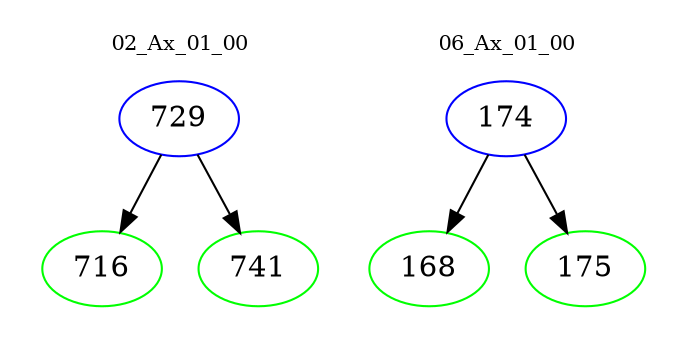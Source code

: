 digraph{
subgraph cluster_0 {
color = white
label = "02_Ax_01_00";
fontsize=10;
T0_729 [label="729", color="blue"]
T0_729 -> T0_716 [color="black"]
T0_716 [label="716", color="green"]
T0_729 -> T0_741 [color="black"]
T0_741 [label="741", color="green"]
}
subgraph cluster_1 {
color = white
label = "06_Ax_01_00";
fontsize=10;
T1_174 [label="174", color="blue"]
T1_174 -> T1_168 [color="black"]
T1_168 [label="168", color="green"]
T1_174 -> T1_175 [color="black"]
T1_175 [label="175", color="green"]
}
}
